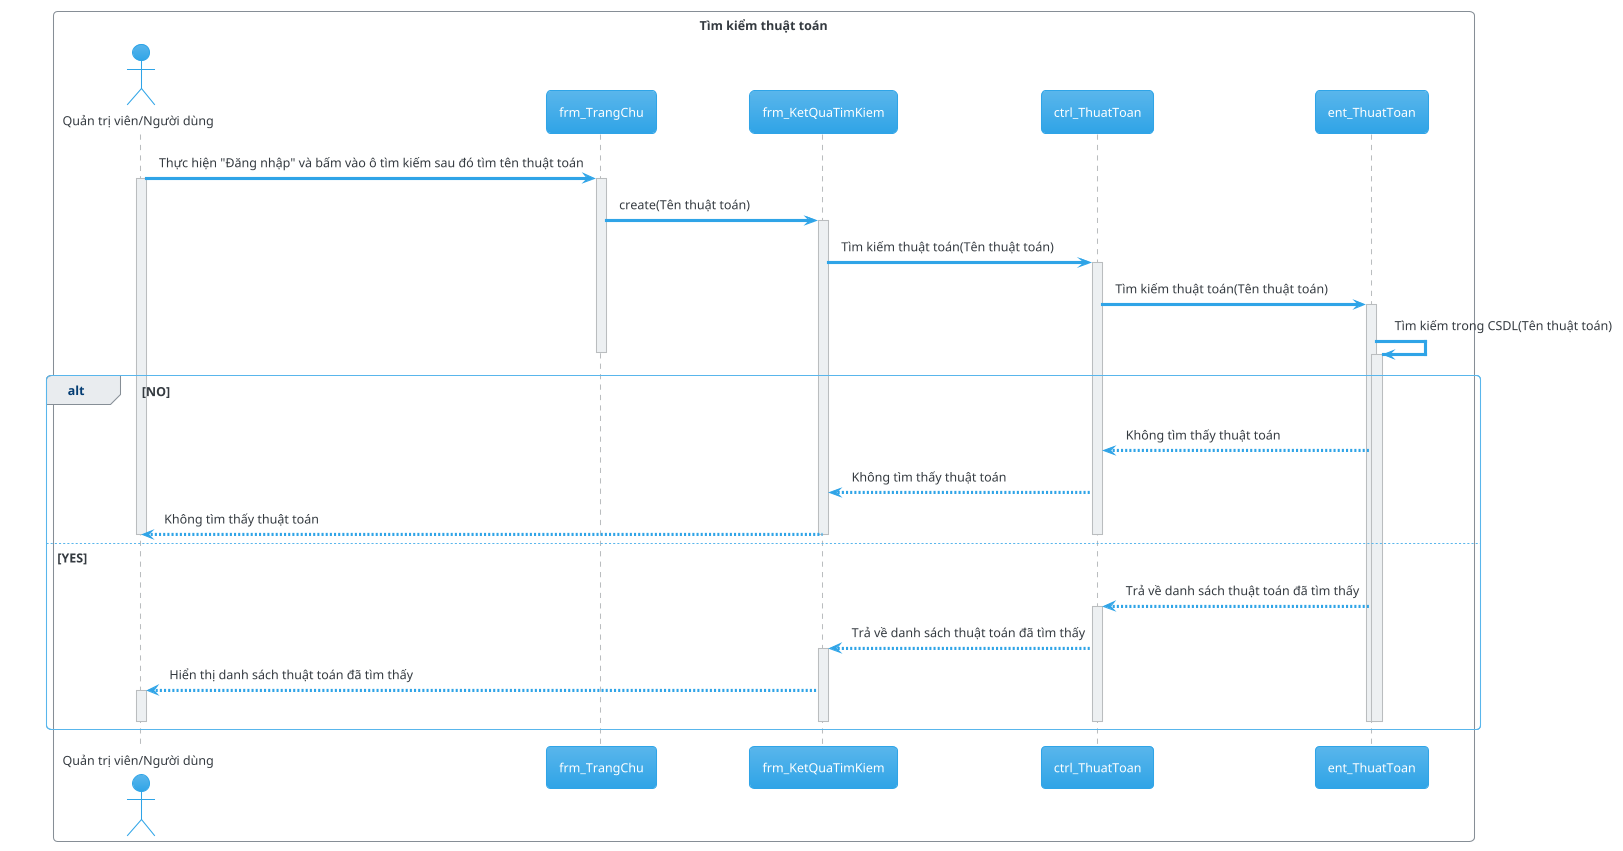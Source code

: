 @startuml

!theme cerulean

skinparam backgroundColor #FFFFFF

box "Tìm kiểm thuật toán" #White
	actor "Quản trị viên/Người dùng" as user
	participant frm_TrangChu as homepage
	participant frm_KetQuaTimKiem as search_result
	participant ctrl_ThuatToan as ctrl_algorithm
	participant ent_ThuatToan as ent_algorithm

	user -> homepage: Thực hiện "Đăng nhập" và bấm vào ô tìm kiếm sau đó tìm tên thuật toán

	activate user
	
	activate homepage

	homepage -> search_result: create(Tên thuật toán)

	activate search_result

	search_result -> ctrl_algorithm: Tìm kiếm thuật toán(Tên thuật toán)
	
	activate ctrl_algorithm

	ctrl_algorithm -> ent_algorithm: Tìm kiếm thuật toán(Tên thuật toán)

	activate ent_algorithm

	ent_algorithm -> ent_algorithm: Tìm kiếm trong CSDL(Tên thuật toán)

	activate ent_algorithm

	deactivate homepage

	alt NO
		ent_algorithm --> ctrl_algorithm: Không tìm thấy thuật toán

		ctrl_algorithm --> search_result: Không tìm thấy thuật toán

		search_result --> user: Không tìm thấy thuật toán

		deactivate ctrl_algorithm

		deactivate search_result

		deactivate user
	else YES
		ent_algorithm --> ctrl_algorithm: Trả về danh sách thuật toán đã tìm thấy

		activate ctrl_algorithm

		ctrl_algorithm --> search_result: Trả về danh sách thuật toán đã tìm thấy

		activate search_result

		search_result --> user: Hiển thị danh sách thuật toán đã tìm thấy

		activate user

		deactivate user

		deactivate ent_algorithm

		deactivate ent_algorithm

		deactivate ent_algorithm

		deactivate ctrl_algorithm

		deactivate search_result
	end

end box

@enduml

